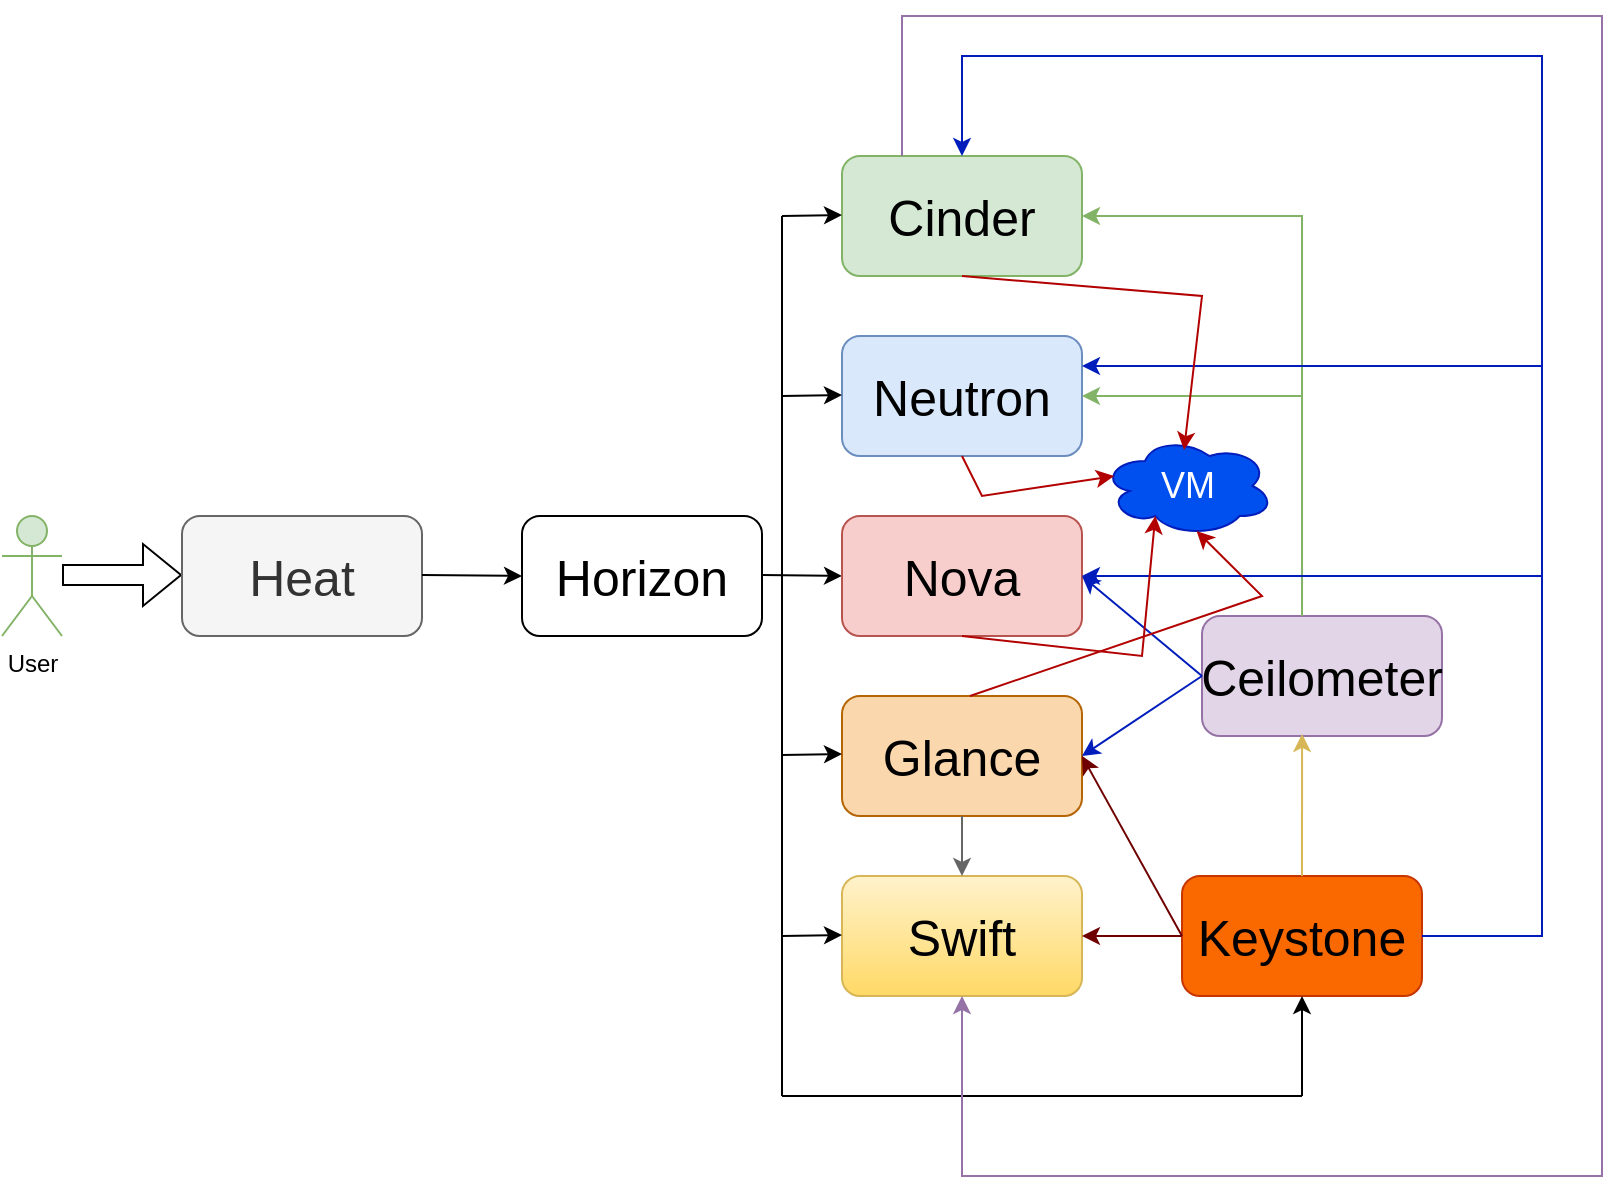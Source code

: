 <mxfile version="21.7.5" type="github">
  <diagram name="페이지-1" id="_TJnG4hyFlWJLuxTdMLX">
    <mxGraphModel dx="1842" dy="1247" grid="1" gridSize="10" guides="1" tooltips="1" connect="1" arrows="1" fold="1" page="1" pageScale="1" pageWidth="827" pageHeight="1169" math="0" shadow="0">
      <root>
        <mxCell id="0" />
        <mxCell id="1" parent="0" />
        <mxCell id="ki3JfJnQyqKKaEEZiUcS-1" value="User" style="shape=umlActor;verticalLabelPosition=bottom;verticalAlign=top;html=1;outlineConnect=0;fillColor=#d5e8d4;strokeColor=#82b366;" vertex="1" parent="1">
          <mxGeometry x="-120" y="270" width="30" height="60" as="geometry" />
        </mxCell>
        <mxCell id="ki3JfJnQyqKKaEEZiUcS-7" value="" style="shape=flexArrow;endArrow=classic;html=1;rounded=0;" edge="1" parent="1">
          <mxGeometry width="50" height="50" relative="1" as="geometry">
            <mxPoint x="-90" y="299.5" as="sourcePoint" />
            <mxPoint x="-30" y="299.5" as="targetPoint" />
          </mxGeometry>
        </mxCell>
        <mxCell id="ki3JfJnQyqKKaEEZiUcS-4" value="&lt;span style=&quot;font-size: 25px;&quot;&gt;Heat&lt;/span&gt;" style="rounded=1;whiteSpace=wrap;html=1;fillColor=#f5f5f5;fontColor=#333333;strokeColor=#666666;" vertex="1" parent="1">
          <mxGeometry x="-30" y="270" width="120" height="60" as="geometry" />
        </mxCell>
        <mxCell id="ki3JfJnQyqKKaEEZiUcS-8" value="&lt;span style=&quot;font-size: 25px;&quot;&gt;Horizon&lt;/span&gt;" style="rounded=1;whiteSpace=wrap;html=1;" vertex="1" parent="1">
          <mxGeometry x="140" y="270" width="120" height="60" as="geometry" />
        </mxCell>
        <mxCell id="ki3JfJnQyqKKaEEZiUcS-15" value="" style="endArrow=classic;html=1;rounded=0;fontFamily=Helvetica;fontSize=12;fontColor=default;" edge="1" parent="1">
          <mxGeometry width="50" height="50" relative="1" as="geometry">
            <mxPoint x="90" y="299.5" as="sourcePoint" />
            <mxPoint x="140" y="300" as="targetPoint" />
          </mxGeometry>
        </mxCell>
        <mxCell id="ki3JfJnQyqKKaEEZiUcS-16" value="" style="endArrow=classic;html=1;rounded=0;fontFamily=Helvetica;fontSize=12;fontColor=default;" edge="1" parent="1">
          <mxGeometry width="50" height="50" relative="1" as="geometry">
            <mxPoint x="260" y="299.5" as="sourcePoint" />
            <mxPoint x="300" y="300" as="targetPoint" />
          </mxGeometry>
        </mxCell>
        <mxCell id="ki3JfJnQyqKKaEEZiUcS-18" value="&lt;span style=&quot;font-size: 25px;&quot;&gt;Nova&lt;/span&gt;" style="rounded=1;whiteSpace=wrap;html=1;fillColor=#f8cecc;strokeColor=#b85450;" vertex="1" parent="1">
          <mxGeometry x="300" y="270" width="120" height="60" as="geometry" />
        </mxCell>
        <mxCell id="ki3JfJnQyqKKaEEZiUcS-19" value="&lt;span style=&quot;font-size: 25px;&quot;&gt;Swift&lt;/span&gt;" style="rounded=1;whiteSpace=wrap;html=1;fillColor=#fff2cc;gradientColor=#ffd966;strokeColor=#d6b656;" vertex="1" parent="1">
          <mxGeometry x="300" y="450" width="120" height="60" as="geometry" />
        </mxCell>
        <mxCell id="ki3JfJnQyqKKaEEZiUcS-20" value="&lt;span style=&quot;font-size: 25px;&quot;&gt;Glance&lt;/span&gt;" style="rounded=1;whiteSpace=wrap;html=1;fillColor=#fad7ac;strokeColor=#b46504;" vertex="1" parent="1">
          <mxGeometry x="300" y="360" width="120" height="60" as="geometry" />
        </mxCell>
        <mxCell id="ki3JfJnQyqKKaEEZiUcS-21" value="&lt;span style=&quot;font-size: 25px;&quot;&gt;Cinder&lt;/span&gt;" style="rounded=1;whiteSpace=wrap;html=1;fillColor=#d5e8d4;strokeColor=#82b366;" vertex="1" parent="1">
          <mxGeometry x="300" y="90" width="120" height="60" as="geometry" />
        </mxCell>
        <mxCell id="ki3JfJnQyqKKaEEZiUcS-22" value="&lt;span style=&quot;font-size: 25px;&quot;&gt;Neutron&lt;/span&gt;" style="rounded=1;whiteSpace=wrap;html=1;fillColor=#dae8fc;strokeColor=#6c8ebf;" vertex="1" parent="1">
          <mxGeometry x="300" y="180" width="120" height="60" as="geometry" />
        </mxCell>
        <mxCell id="ki3JfJnQyqKKaEEZiUcS-23" value="&lt;span style=&quot;font-size: 25px;&quot;&gt;Ceilometer&lt;/span&gt;" style="rounded=1;whiteSpace=wrap;html=1;fillColor=#e1d5e7;strokeColor=#9673a6;" vertex="1" parent="1">
          <mxGeometry x="480" y="320" width="120" height="60" as="geometry" />
        </mxCell>
        <mxCell id="ki3JfJnQyqKKaEEZiUcS-24" value="&lt;span style=&quot;font-size: 25px;&quot;&gt;Keystone&lt;/span&gt;" style="rounded=1;whiteSpace=wrap;html=1;fillColor=#fa6800;fontColor=#000000;strokeColor=#C73500;" vertex="1" parent="1">
          <mxGeometry x="470" y="450" width="120" height="60" as="geometry" />
        </mxCell>
        <mxCell id="ki3JfJnQyqKKaEEZiUcS-27" value="" style="endArrow=classic;html=1;rounded=0;fontFamily=Helvetica;fontSize=12;fontColor=default;" edge="1" parent="1">
          <mxGeometry width="50" height="50" relative="1" as="geometry">
            <mxPoint x="270" y="120" as="sourcePoint" />
            <mxPoint x="300" y="119.5" as="targetPoint" />
          </mxGeometry>
        </mxCell>
        <mxCell id="ki3JfJnQyqKKaEEZiUcS-28" value="" style="endArrow=classic;html=1;rounded=0;fontFamily=Helvetica;fontSize=12;fontColor=default;" edge="1" parent="1">
          <mxGeometry width="50" height="50" relative="1" as="geometry">
            <mxPoint x="270" y="210" as="sourcePoint" />
            <mxPoint x="300" y="209.5" as="targetPoint" />
          </mxGeometry>
        </mxCell>
        <mxCell id="ki3JfJnQyqKKaEEZiUcS-30" value="" style="endArrow=classic;html=1;rounded=0;fontFamily=Helvetica;fontSize=12;fontColor=default;" edge="1" parent="1">
          <mxGeometry width="50" height="50" relative="1" as="geometry">
            <mxPoint x="270" y="480" as="sourcePoint" />
            <mxPoint x="300" y="479.5" as="targetPoint" />
          </mxGeometry>
        </mxCell>
        <mxCell id="ki3JfJnQyqKKaEEZiUcS-31" value="" style="endArrow=classic;html=1;rounded=0;fontFamily=Helvetica;fontSize=12;fontColor=default;" edge="1" parent="1">
          <mxGeometry width="50" height="50" relative="1" as="geometry">
            <mxPoint x="270" y="389.5" as="sourcePoint" />
            <mxPoint x="300" y="389" as="targetPoint" />
          </mxGeometry>
        </mxCell>
        <mxCell id="ki3JfJnQyqKKaEEZiUcS-32" value="" style="endArrow=none;html=1;rounded=0;fontFamily=Helvetica;fontSize=12;fontColor=default;" edge="1" parent="1">
          <mxGeometry width="50" height="50" relative="1" as="geometry">
            <mxPoint x="270" y="480" as="sourcePoint" />
            <mxPoint x="270" y="120" as="targetPoint" />
          </mxGeometry>
        </mxCell>
        <mxCell id="ki3JfJnQyqKKaEEZiUcS-33" value="" style="endArrow=none;html=1;rounded=0;fontFamily=Helvetica;fontSize=12;fontColor=default;" edge="1" parent="1">
          <mxGeometry width="50" height="50" relative="1" as="geometry">
            <mxPoint x="270" y="560" as="sourcePoint" />
            <mxPoint x="270" y="480" as="targetPoint" />
          </mxGeometry>
        </mxCell>
        <mxCell id="ki3JfJnQyqKKaEEZiUcS-35" value="" style="endArrow=none;html=1;rounded=0;fontFamily=Helvetica;fontSize=12;fontColor=default;" edge="1" parent="1">
          <mxGeometry width="50" height="50" relative="1" as="geometry">
            <mxPoint x="270" y="560" as="sourcePoint" />
            <mxPoint x="530" y="560" as="targetPoint" />
          </mxGeometry>
        </mxCell>
        <mxCell id="ki3JfJnQyqKKaEEZiUcS-36" value="" style="endArrow=classic;html=1;rounded=0;fontFamily=Helvetica;fontSize=12;fontColor=default;entryX=0.5;entryY=1;entryDx=0;entryDy=0;" edge="1" parent="1" target="ki3JfJnQyqKKaEEZiUcS-24">
          <mxGeometry width="50" height="50" relative="1" as="geometry">
            <mxPoint x="530" y="560" as="sourcePoint" />
            <mxPoint x="580" y="510" as="targetPoint" />
          </mxGeometry>
        </mxCell>
        <mxCell id="ki3JfJnQyqKKaEEZiUcS-37" value="" style="endArrow=classic;html=1;rounded=0;fontFamily=Helvetica;fontSize=12;fontColor=default;entryX=1;entryY=0.5;entryDx=0;entryDy=0;fillColor=#d5e8d4;strokeColor=#82b366;gradientColor=#97d077;" edge="1" parent="1" target="ki3JfJnQyqKKaEEZiUcS-21">
          <mxGeometry width="50" height="50" relative="1" as="geometry">
            <mxPoint x="530" y="320" as="sourcePoint" />
            <mxPoint x="530" y="110" as="targetPoint" />
            <Array as="points">
              <mxPoint x="530" y="120" />
            </Array>
          </mxGeometry>
        </mxCell>
        <mxCell id="ki3JfJnQyqKKaEEZiUcS-38" value="" style="endArrow=classic;html=1;rounded=0;fontFamily=Helvetica;fontSize=12;fontColor=default;entryX=1;entryY=0.5;entryDx=0;entryDy=0;exitX=0;exitY=0.5;exitDx=0;exitDy=0;fillColor=#0050ef;strokeColor=#001DBC;" edge="1" parent="1" source="ki3JfJnQyqKKaEEZiUcS-23" target="ki3JfJnQyqKKaEEZiUcS-18">
          <mxGeometry width="50" height="50" relative="1" as="geometry">
            <mxPoint x="470" y="350" as="sourcePoint" />
            <mxPoint x="520" y="300" as="targetPoint" />
          </mxGeometry>
        </mxCell>
        <mxCell id="ki3JfJnQyqKKaEEZiUcS-39" value="" style="endArrow=classic;html=1;rounded=0;fontFamily=Helvetica;fontSize=12;fontColor=default;entryX=1;entryY=0.5;entryDx=0;entryDy=0;exitX=0;exitY=0.5;exitDx=0;exitDy=0;fillColor=#0050ef;strokeColor=#001DBC;" edge="1" parent="1" source="ki3JfJnQyqKKaEEZiUcS-23" target="ki3JfJnQyqKKaEEZiUcS-20">
          <mxGeometry width="50" height="50" relative="1" as="geometry">
            <mxPoint x="480" y="420" as="sourcePoint" />
            <mxPoint x="430" y="370" as="targetPoint" />
          </mxGeometry>
        </mxCell>
        <mxCell id="ki3JfJnQyqKKaEEZiUcS-40" value="" style="endArrow=classic;html=1;rounded=0;fontFamily=Helvetica;fontSize=12;fontColor=default;entryX=1;entryY=0.5;entryDx=0;entryDy=0;exitX=0;exitY=0.5;exitDx=0;exitDy=0;fillColor=#a20025;strokeColor=#6F0000;" edge="1" parent="1" source="ki3JfJnQyqKKaEEZiUcS-24">
          <mxGeometry width="50" height="50" relative="1" as="geometry">
            <mxPoint x="470" y="440" as="sourcePoint" />
            <mxPoint x="420" y="390" as="targetPoint" />
          </mxGeometry>
        </mxCell>
        <mxCell id="ki3JfJnQyqKKaEEZiUcS-41" value="" style="endArrow=classic;html=1;rounded=0;fontFamily=Helvetica;fontSize=12;fontColor=default;entryX=1;entryY=0.5;entryDx=0;entryDy=0;exitX=0;exitY=0.5;exitDx=0;exitDy=0;fillColor=#a20025;strokeColor=#6F0000;" edge="1" parent="1" source="ki3JfJnQyqKKaEEZiUcS-24">
          <mxGeometry width="50" height="50" relative="1" as="geometry">
            <mxPoint x="470" y="570" as="sourcePoint" />
            <mxPoint x="420" y="480" as="targetPoint" />
          </mxGeometry>
        </mxCell>
        <mxCell id="ki3JfJnQyqKKaEEZiUcS-42" value="" style="endArrow=classic;html=1;rounded=0;fontFamily=Helvetica;fontSize=12;fontColor=default;entryX=0.417;entryY=0.983;entryDx=0;entryDy=0;exitX=0.5;exitY=0;exitDx=0;exitDy=0;entryPerimeter=0;fillColor=#fff2cc;gradientColor=#ffd966;strokeColor=#d6b656;" edge="1" parent="1" source="ki3JfJnQyqKKaEEZiUcS-24" target="ki3JfJnQyqKKaEEZiUcS-23">
          <mxGeometry width="50" height="50" relative="1" as="geometry">
            <mxPoint x="550" y="420" as="sourcePoint" />
            <mxPoint x="500" y="420" as="targetPoint" />
          </mxGeometry>
        </mxCell>
        <mxCell id="ki3JfJnQyqKKaEEZiUcS-43" value="" style="endArrow=classic;html=1;rounded=0;fontFamily=Helvetica;fontSize=12;fontColor=default;exitX=1;exitY=0.5;exitDx=0;exitDy=0;entryX=0.5;entryY=0;entryDx=0;entryDy=0;fillColor=#0050ef;strokeColor=#001DBC;" edge="1" parent="1" source="ki3JfJnQyqKKaEEZiUcS-24" target="ki3JfJnQyqKKaEEZiUcS-21">
          <mxGeometry width="50" height="50" relative="1" as="geometry">
            <mxPoint x="620" y="480" as="sourcePoint" />
            <mxPoint x="340" y="40" as="targetPoint" />
            <Array as="points">
              <mxPoint x="650" y="480" />
              <mxPoint x="650" y="40" />
              <mxPoint x="360" y="40" />
            </Array>
          </mxGeometry>
        </mxCell>
        <mxCell id="ki3JfJnQyqKKaEEZiUcS-44" value="" style="endArrow=classic;html=1;rounded=0;fontFamily=Helvetica;fontSize=12;fontColor=default;entryX=0.5;entryY=1;entryDx=0;entryDy=0;fillColor=#e1d5e7;strokeColor=#9673a6;" edge="1" parent="1" target="ki3JfJnQyqKKaEEZiUcS-19">
          <mxGeometry width="50" height="50" relative="1" as="geometry">
            <mxPoint x="330" y="90" as="sourcePoint" />
            <mxPoint x="260" y="600" as="targetPoint" />
            <Array as="points">
              <mxPoint x="330" y="20" />
              <mxPoint x="680" y="20" />
              <mxPoint x="680" y="600" />
              <mxPoint x="360" y="600" />
            </Array>
          </mxGeometry>
        </mxCell>
        <mxCell id="ki3JfJnQyqKKaEEZiUcS-45" value="" style="endArrow=classic;html=1;rounded=0;fontFamily=Helvetica;fontSize=12;fontColor=default;entryX=1;entryY=0.5;entryDx=0;entryDy=0;fillColor=#d5e8d4;strokeColor=#82b366;gradientColor=#97d077;" edge="1" parent="1" target="ki3JfJnQyqKKaEEZiUcS-22">
          <mxGeometry width="50" height="50" relative="1" as="geometry">
            <mxPoint x="530" y="210" as="sourcePoint" />
            <mxPoint x="490" y="190" as="targetPoint" />
          </mxGeometry>
        </mxCell>
        <mxCell id="ki3JfJnQyqKKaEEZiUcS-46" value="" style="endArrow=classic;html=1;rounded=0;fontFamily=Helvetica;fontSize=12;fontColor=default;entryX=1;entryY=0.5;entryDx=0;entryDy=0;fillColor=#0050ef;strokeColor=#001DBC;" edge="1" parent="1" target="ki3JfJnQyqKKaEEZiUcS-18">
          <mxGeometry width="50" height="50" relative="1" as="geometry">
            <mxPoint x="650" y="300" as="sourcePoint" />
            <mxPoint x="610" y="260" as="targetPoint" />
          </mxGeometry>
        </mxCell>
        <mxCell id="ki3JfJnQyqKKaEEZiUcS-47" value="" style="endArrow=classic;html=1;rounded=0;fontFamily=Helvetica;fontSize=12;fontColor=default;entryX=1;entryY=0.25;entryDx=0;entryDy=0;fillColor=#0050ef;strokeColor=#001DBC;" edge="1" parent="1" target="ki3JfJnQyqKKaEEZiUcS-22">
          <mxGeometry width="50" height="50" relative="1" as="geometry">
            <mxPoint x="650" y="195" as="sourcePoint" />
            <mxPoint x="415" y="230" as="targetPoint" />
          </mxGeometry>
        </mxCell>
        <mxCell id="ki3JfJnQyqKKaEEZiUcS-48" value="" style="endArrow=classic;html=1;rounded=0;fontFamily=Helvetica;fontSize=12;fontColor=default;entryX=0.5;entryY=0;entryDx=0;entryDy=0;fillColor=#f5f5f5;strokeColor=#666666;" edge="1" parent="1" target="ki3JfJnQyqKKaEEZiUcS-19">
          <mxGeometry width="50" height="50" relative="1" as="geometry">
            <mxPoint x="360" y="420" as="sourcePoint" />
            <mxPoint x="410" y="370" as="targetPoint" />
          </mxGeometry>
        </mxCell>
        <mxCell id="ki3JfJnQyqKKaEEZiUcS-52" value="&lt;font style=&quot;font-size: 18px;&quot;&gt;VM&lt;/font&gt;" style="ellipse;shape=cloud;whiteSpace=wrap;html=1;strokeColor=#001DBC;fontFamily=Helvetica;fontSize=12;fillColor=#0050ef;fontColor=#ffffff;" vertex="1" parent="1">
          <mxGeometry x="430" y="230" width="86" height="50" as="geometry" />
        </mxCell>
        <mxCell id="ki3JfJnQyqKKaEEZiUcS-57" value="" style="endArrow=classic;html=1;rounded=0;fontFamily=Helvetica;fontSize=12;fontColor=default;entryX=0.477;entryY=0.14;entryDx=0;entryDy=0;entryPerimeter=0;fillColor=#e51400;strokeColor=#B20000;" edge="1" parent="1" target="ki3JfJnQyqKKaEEZiUcS-52">
          <mxGeometry width="50" height="50" relative="1" as="geometry">
            <mxPoint x="360" y="150" as="sourcePoint" />
            <mxPoint x="410" y="100" as="targetPoint" />
            <Array as="points">
              <mxPoint x="480" y="160" />
            </Array>
          </mxGeometry>
        </mxCell>
        <mxCell id="ki3JfJnQyqKKaEEZiUcS-58" value="" style="endArrow=classic;html=1;rounded=0;fontFamily=Helvetica;fontSize=12;fontColor=default;entryX=0.07;entryY=0.4;entryDx=0;entryDy=0;entryPerimeter=0;fillColor=#e51400;strokeColor=#B20000;" edge="1" parent="1" target="ki3JfJnQyqKKaEEZiUcS-52">
          <mxGeometry width="50" height="50" relative="1" as="geometry">
            <mxPoint x="360" y="240" as="sourcePoint" />
            <mxPoint x="410" y="190" as="targetPoint" />
            <Array as="points">
              <mxPoint x="370" y="260" />
            </Array>
          </mxGeometry>
        </mxCell>
        <mxCell id="ki3JfJnQyqKKaEEZiUcS-59" value="" style="endArrow=classic;html=1;rounded=0;fontFamily=Helvetica;fontSize=12;fontColor=default;entryX=0.31;entryY=0.8;entryDx=0;entryDy=0;entryPerimeter=0;fillColor=#e51400;strokeColor=#B20000;" edge="1" parent="1" target="ki3JfJnQyqKKaEEZiUcS-52">
          <mxGeometry width="50" height="50" relative="1" as="geometry">
            <mxPoint x="360" y="330" as="sourcePoint" />
            <mxPoint x="410" y="280" as="targetPoint" />
            <Array as="points">
              <mxPoint x="450" y="340" />
            </Array>
          </mxGeometry>
        </mxCell>
        <mxCell id="ki3JfJnQyqKKaEEZiUcS-60" value="" style="endArrow=classic;html=1;rounded=0;fontFamily=Helvetica;fontSize=12;fontColor=default;entryX=0.55;entryY=0.95;entryDx=0;entryDy=0;entryPerimeter=0;fillColor=#e51400;strokeColor=#B20000;" edge="1" parent="1" target="ki3JfJnQyqKKaEEZiUcS-52">
          <mxGeometry width="50" height="50" relative="1" as="geometry">
            <mxPoint x="364" y="360" as="sourcePoint" />
            <mxPoint x="414" y="310" as="targetPoint" />
            <Array as="points">
              <mxPoint x="510" y="310" />
            </Array>
          </mxGeometry>
        </mxCell>
      </root>
    </mxGraphModel>
  </diagram>
</mxfile>

